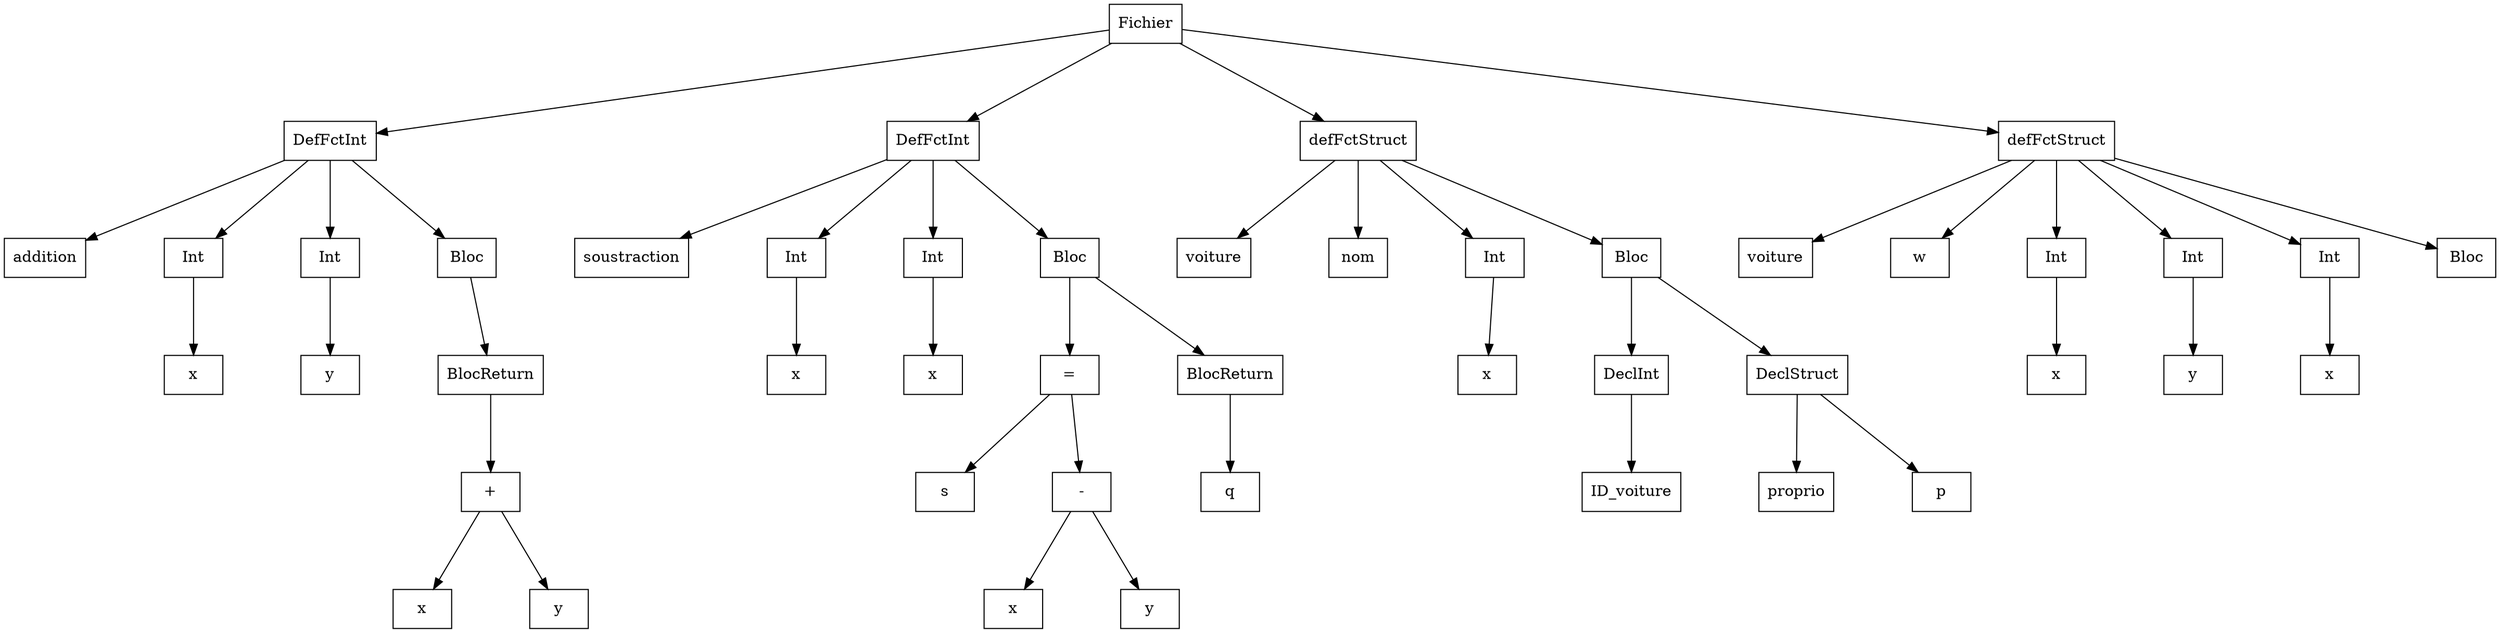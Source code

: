 digraph "ast"{

	nodesep=1;
	ranksep=1;

	N0 [label="Fichier", shape="box"];
	N1 [label="DefFctInt", shape="box"];
	N2 [label="addition", shape="box"];
	N3 [label="Int", shape="box"];
	N4 [label="x", shape="box"];
	N5 [label="Int", shape="box"];
	N6 [label="y", shape="box"];
	N7 [label="Bloc", shape="box"];
	N8 [label="BlocReturn", shape="box"];
	N9 [label="+", shape="box"];
	N10 [label="x", shape="box"];
	N11 [label="y", shape="box"];
	N12 [label="DefFctInt", shape="box"];
	N13 [label="soustraction", shape="box"];
	N14 [label="Int", shape="box"];
	N15 [label="x", shape="box"];
	N16 [label="Int", shape="box"];
	N17 [label="x", shape="box"];
	N18 [label="Bloc", shape="box"];
	N19 [label="=", shape="box"];
	N20 [label="s", shape="box"];
	N21 [label="-", shape="box"];
	N22 [label="x", shape="box"];
	N23 [label="y", shape="box"];
	N24 [label="BlocReturn", shape="box"];
	N25 [label="q", shape="box"];
	N26 [label="defFctStruct", shape="box"];
	N27 [label="voiture", shape="box"];
	N28 [label="nom", shape="box"];
	N29 [label="Int", shape="box"];
	N30 [label="x", shape="box"];
	N31 [label="Bloc", shape="box"];
	N32 [label="DeclInt", shape="box"];
	N33 [label="ID_voiture", shape="box"];
	N34 [label="DeclStruct", shape="box"];
	N35 [label="proprio", shape="box"];
	N36 [label="p", shape="box"];
	N37 [label="defFctStruct", shape="box"];
	N38 [label="voiture", shape="box"];
	N39 [label="w", shape="box"];
	N40 [label="Int", shape="box"];
	N41 [label="x", shape="box"];
	N42 [label="Int", shape="box"];
	N43 [label="y", shape="box"];
	N44 [label="Int", shape="box"];
	N45 [label="x", shape="box"];
	N46 [label="Bloc", shape="box"];

	N1 -> N2; 
	N3 -> N4; 
	N1 -> N3; 
	N5 -> N6; 
	N1 -> N5; 
	N9 -> N10; 
	N9 -> N11; 
	N8 -> N9; 
	N7 -> N8; 
	N1 -> N7; 
	N0 -> N1; 
	N12 -> N13; 
	N14 -> N15; 
	N12 -> N14; 
	N16 -> N17; 
	N12 -> N16; 
	N19 -> N20; 
	N21 -> N22; 
	N21 -> N23; 
	N19 -> N21; 
	N18 -> N19; 
	N24 -> N25; 
	N18 -> N24; 
	N12 -> N18; 
	N0 -> N12; 
	N26 -> N27; 
	N26 -> N28; 
	N29 -> N30; 
	N26 -> N29; 
	N32 -> N33; 
	N31 -> N32; 
	N34 -> N35; 
	N34 -> N36; 
	N31 -> N34; 
	N26 -> N31; 
	N0 -> N26; 
	N37 -> N38; 
	N37 -> N39; 
	N40 -> N41; 
	N37 -> N40; 
	N42 -> N43; 
	N37 -> N42; 
	N44 -> N45; 
	N37 -> N44; 
	N37 -> N46; 
	N0 -> N37; 
}
